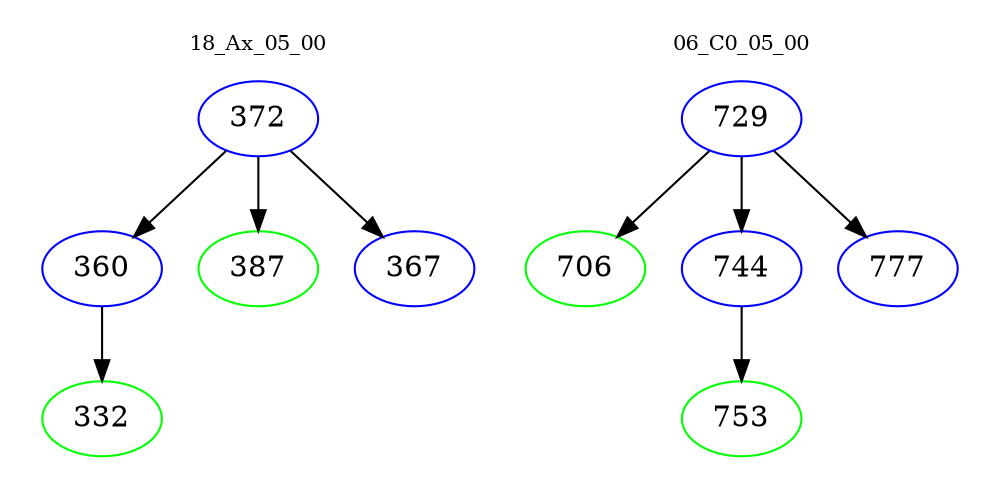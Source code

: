 digraph{
subgraph cluster_0 {
color = white
label = "18_Ax_05_00";
fontsize=10;
T0_372 [label="372", color="blue"]
T0_372 -> T0_360 [color="black"]
T0_360 [label="360", color="blue"]
T0_360 -> T0_332 [color="black"]
T0_332 [label="332", color="green"]
T0_372 -> T0_387 [color="black"]
T0_387 [label="387", color="green"]
T0_372 -> T0_367 [color="black"]
T0_367 [label="367", color="blue"]
}
subgraph cluster_1 {
color = white
label = "06_C0_05_00";
fontsize=10;
T1_729 [label="729", color="blue"]
T1_729 -> T1_706 [color="black"]
T1_706 [label="706", color="green"]
T1_729 -> T1_744 [color="black"]
T1_744 [label="744", color="blue"]
T1_744 -> T1_753 [color="black"]
T1_753 [label="753", color="green"]
T1_729 -> T1_777 [color="black"]
T1_777 [label="777", color="blue"]
}
}
